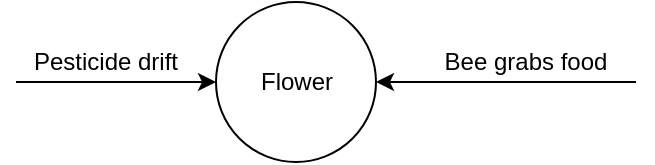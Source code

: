 <mxfile version="20.2.3" type="device"><diagram id="X1iEOoGEYwOtsEm2FjVU" name="Page-1"><mxGraphModel dx="1106" dy="847" grid="1" gridSize="10" guides="1" tooltips="1" connect="1" arrows="1" fold="1" page="1" pageScale="1" pageWidth="850" pageHeight="1100" math="0" shadow="0"><root><mxCell id="0"/><mxCell id="1" parent="0"/><mxCell id="2fWG6RCBJuSr0Us7Rp_p-12" value="" style="group" parent="1" vertex="1" connectable="0"><mxGeometry x="440" y="240" width="90" height="80" as="geometry"/></mxCell><mxCell id="2fWG6RCBJuSr0Us7Rp_p-13" value="" style="ellipse;whiteSpace=wrap;html=1;aspect=fixed;" parent="2fWG6RCBJuSr0Us7Rp_p-12" vertex="1"><mxGeometry width="80" height="80" as="geometry"/></mxCell><mxCell id="2fWG6RCBJuSr0Us7Rp_p-14" value="&lt;div&gt;Flower&lt;/div&gt;" style="text;html=1;resizable=0;autosize=1;align=center;verticalAlign=middle;points=[];fillColor=none;strokeColor=none;rounded=0;" parent="2fWG6RCBJuSr0Us7Rp_p-12" vertex="1"><mxGeometry x="15" y="30" width="50" height="20" as="geometry"/></mxCell><mxCell id="2fWG6RCBJuSr0Us7Rp_p-15" value="Pesticide drift" style="text;html=1;strokeColor=none;fillColor=none;align=center;verticalAlign=middle;whiteSpace=wrap;rounded=0;" parent="1" vertex="1"><mxGeometry x="345" y="260" width="80" height="20" as="geometry"/></mxCell><mxCell id="2fWG6RCBJuSr0Us7Rp_p-16" value="" style="endArrow=classic;html=1;rounded=0;entryX=0;entryY=0.5;entryDx=0;entryDy=0;" parent="1" target="2fWG6RCBJuSr0Us7Rp_p-13" edge="1"><mxGeometry width="50" height="50" relative="1" as="geometry"><mxPoint x="340" y="280" as="sourcePoint"/><mxPoint x="439.996" y="289.996" as="targetPoint"/></mxGeometry></mxCell><mxCell id="2fWG6RCBJuSr0Us7Rp_p-25" value="" style="endArrow=classic;html=1;rounded=0;entryX=1;entryY=0.5;entryDx=0;entryDy=0;exitX=1;exitY=1;exitDx=0;exitDy=0;" parent="1" source="2fWG6RCBJuSr0Us7Rp_p-26" target="2fWG6RCBJuSr0Us7Rp_p-13" edge="1"><mxGeometry width="50" height="50" relative="1" as="geometry"><mxPoint x="694" y="290" as="sourcePoint"/><mxPoint x="530" y="340" as="targetPoint"/><Array as="points"/></mxGeometry></mxCell><mxCell id="2fWG6RCBJuSr0Us7Rp_p-26" value="Bee grabs food" style="text;html=1;strokeColor=none;fillColor=none;align=center;verticalAlign=middle;whiteSpace=wrap;rounded=0;" parent="1" vertex="1"><mxGeometry x="540" y="260" width="110" height="20" as="geometry"/></mxCell></root></mxGraphModel></diagram></mxfile>